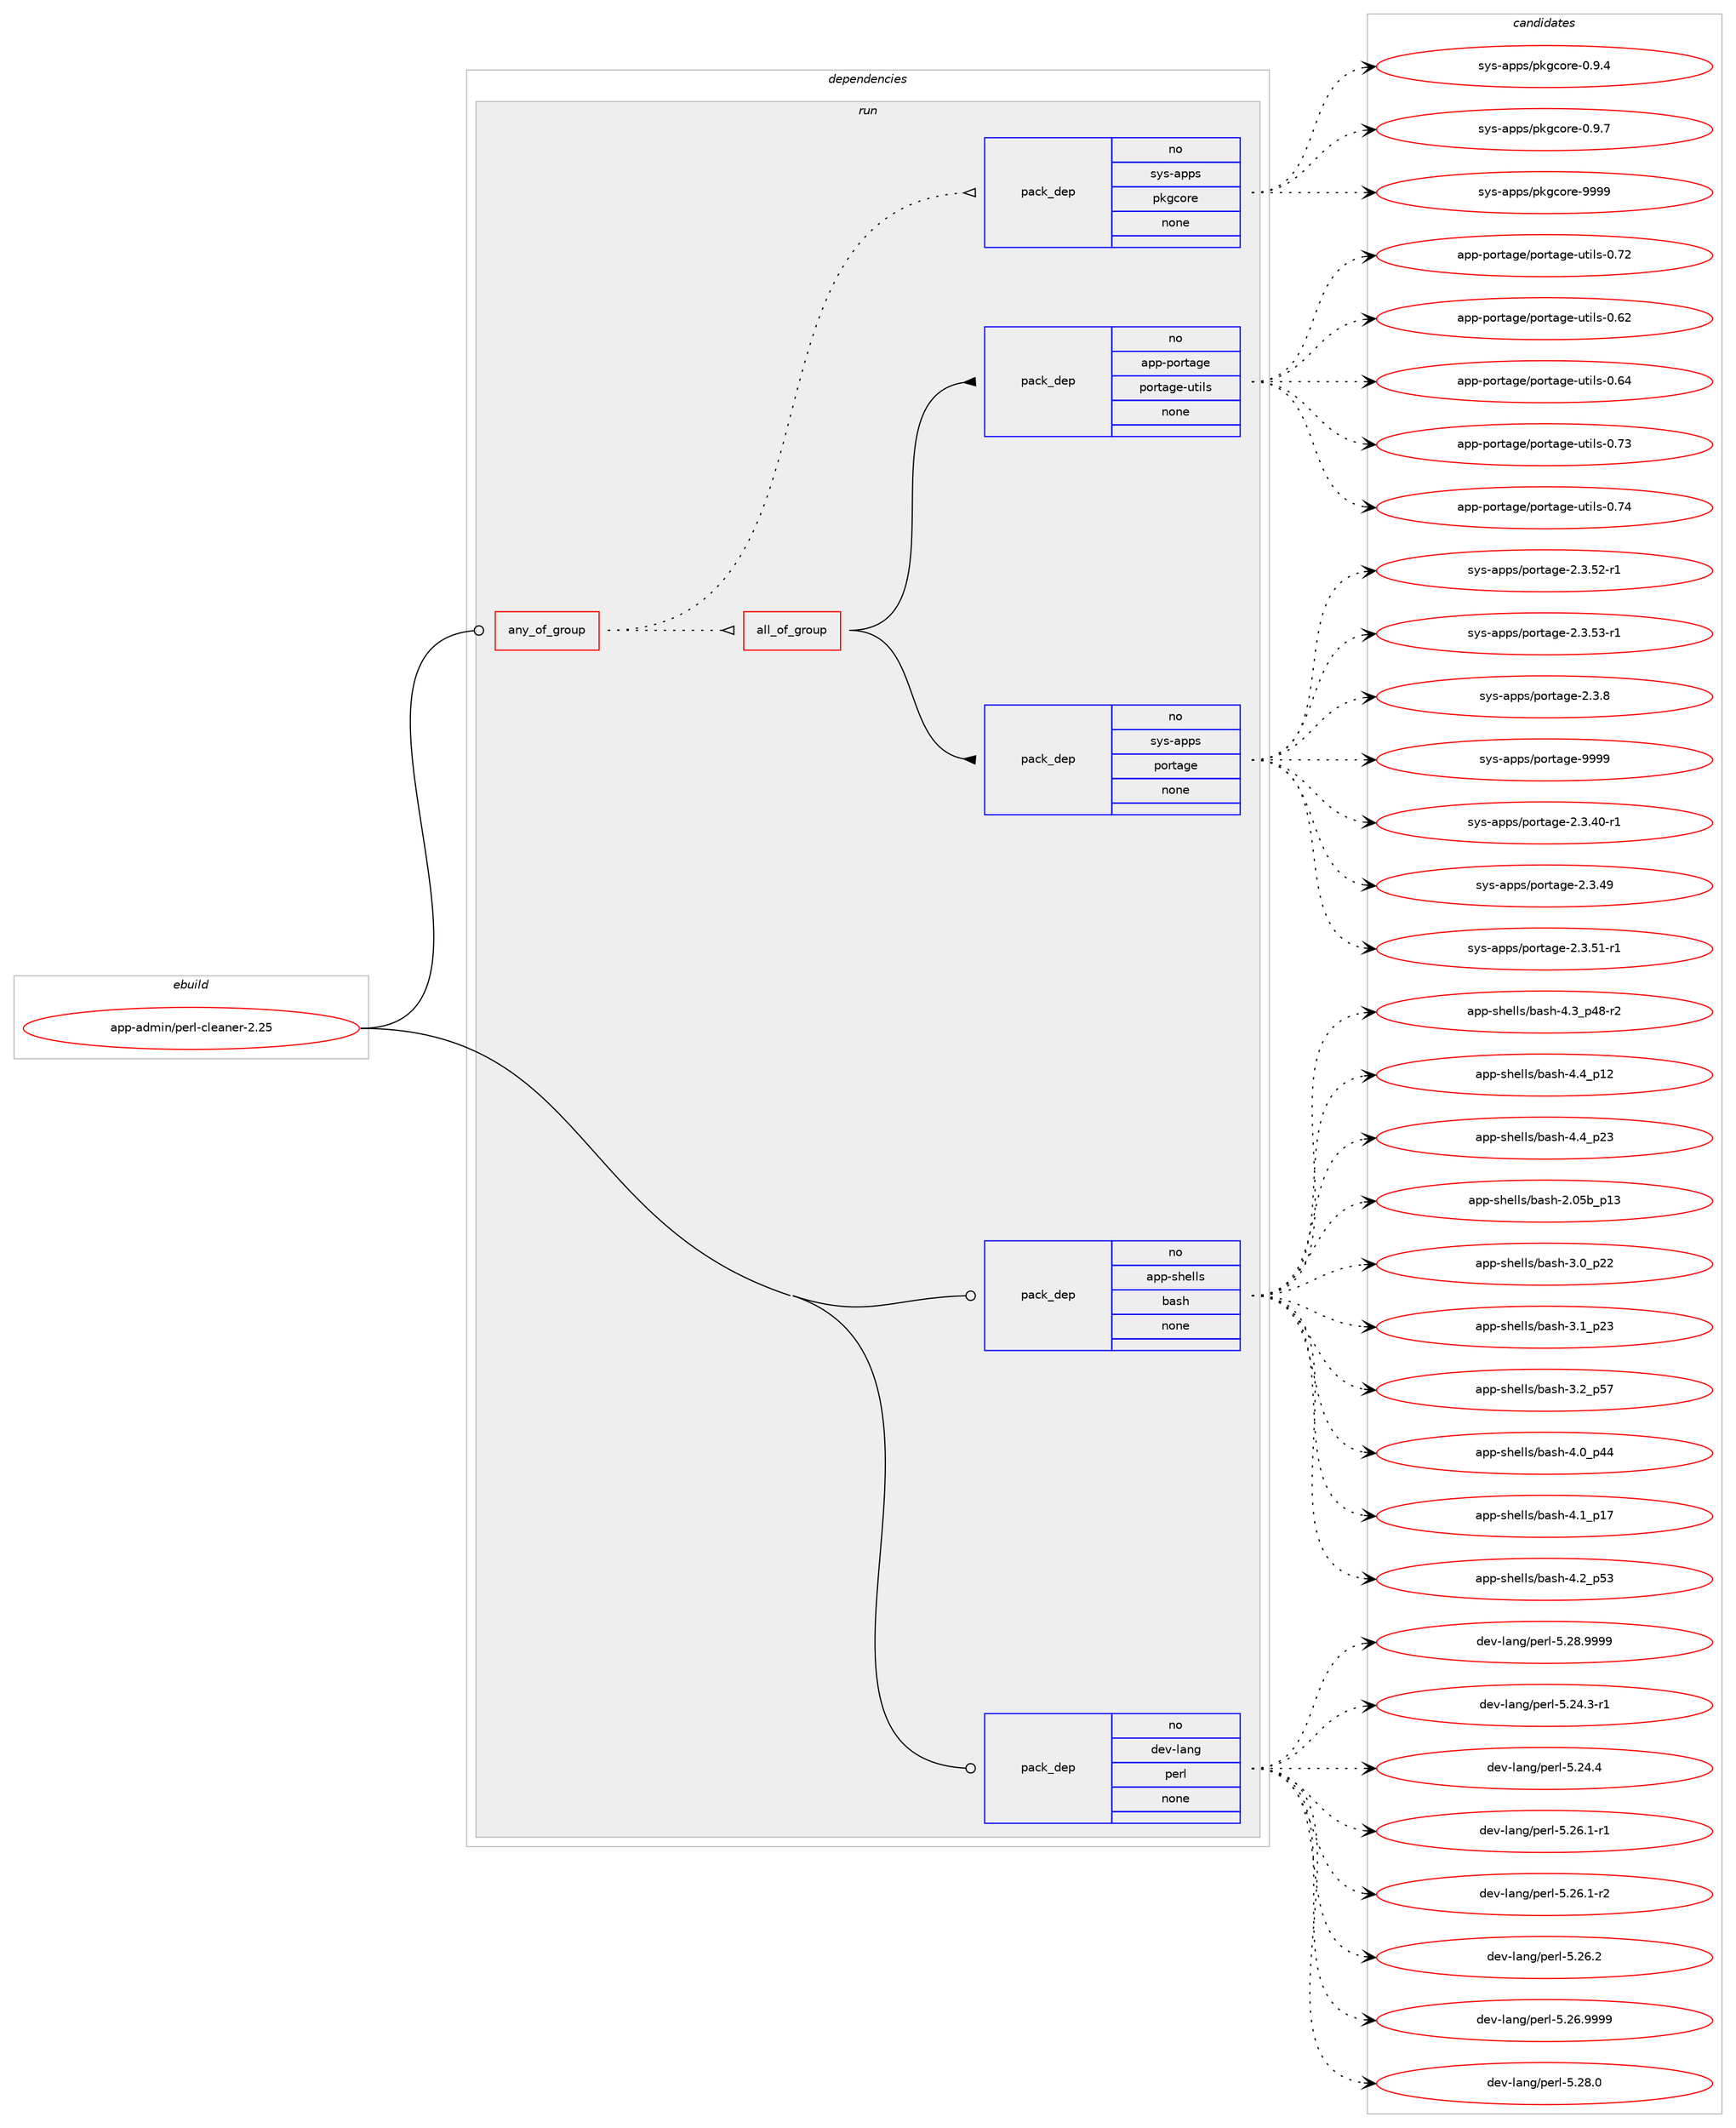 digraph prolog {

# *************
# Graph options
# *************

newrank=true;
concentrate=true;
compound=true;
graph [rankdir=LR,fontname=Helvetica,fontsize=10,ranksep=1.5];#, ranksep=2.5, nodesep=0.2];
edge  [arrowhead=vee];
node  [fontname=Helvetica,fontsize=10];

# **********
# The ebuild
# **********

subgraph cluster_leftcol {
color=gray;
rank=same;
label=<<i>ebuild</i>>;
id [label="app-admin/perl-cleaner-2.25", color=red, width=4, href="../app-admin/perl-cleaner-2.25.svg"];
}

# ****************
# The dependencies
# ****************

subgraph cluster_midcol {
color=gray;
label=<<i>dependencies</i>>;
subgraph cluster_compile {
fillcolor="#eeeeee";
style=filled;
label=<<i>compile</i>>;
}
subgraph cluster_compileandrun {
fillcolor="#eeeeee";
style=filled;
label=<<i>compile and run</i>>;
}
subgraph cluster_run {
fillcolor="#eeeeee";
style=filled;
label=<<i>run</i>>;
subgraph any50 {
dependency791 [label=<<TABLE BORDER="0" CELLBORDER="1" CELLSPACING="0" CELLPADDING="4"><TR><TD CELLPADDING="10">any_of_group</TD></TR></TABLE>>, shape=none, color=red];subgraph all2 {
dependency792 [label=<<TABLE BORDER="0" CELLBORDER="1" CELLSPACING="0" CELLPADDING="4"><TR><TD CELLPADDING="10">all_of_group</TD></TR></TABLE>>, shape=none, color=red];subgraph pack639 {
dependency793 [label=<<TABLE BORDER="0" CELLBORDER="1" CELLSPACING="0" CELLPADDING="4" WIDTH="220"><TR><TD ROWSPAN="6" CELLPADDING="30">pack_dep</TD></TR><TR><TD WIDTH="110">no</TD></TR><TR><TD>sys-apps</TD></TR><TR><TD>portage</TD></TR><TR><TD>none</TD></TR><TR><TD></TD></TR></TABLE>>, shape=none, color=blue];
}
dependency792:e -> dependency793:w [weight=20,style="solid",arrowhead="inv"];
subgraph pack640 {
dependency794 [label=<<TABLE BORDER="0" CELLBORDER="1" CELLSPACING="0" CELLPADDING="4" WIDTH="220"><TR><TD ROWSPAN="6" CELLPADDING="30">pack_dep</TD></TR><TR><TD WIDTH="110">no</TD></TR><TR><TD>app-portage</TD></TR><TR><TD>portage-utils</TD></TR><TR><TD>none</TD></TR><TR><TD></TD></TR></TABLE>>, shape=none, color=blue];
}
dependency792:e -> dependency794:w [weight=20,style="solid",arrowhead="inv"];
}
dependency791:e -> dependency792:w [weight=20,style="dotted",arrowhead="oinv"];
subgraph pack641 {
dependency795 [label=<<TABLE BORDER="0" CELLBORDER="1" CELLSPACING="0" CELLPADDING="4" WIDTH="220"><TR><TD ROWSPAN="6" CELLPADDING="30">pack_dep</TD></TR><TR><TD WIDTH="110">no</TD></TR><TR><TD>sys-apps</TD></TR><TR><TD>pkgcore</TD></TR><TR><TD>none</TD></TR><TR><TD></TD></TR></TABLE>>, shape=none, color=blue];
}
dependency791:e -> dependency795:w [weight=20,style="dotted",arrowhead="oinv"];
}
id:e -> dependency791:w [weight=20,style="solid",arrowhead="odot"];
subgraph pack642 {
dependency796 [label=<<TABLE BORDER="0" CELLBORDER="1" CELLSPACING="0" CELLPADDING="4" WIDTH="220"><TR><TD ROWSPAN="6" CELLPADDING="30">pack_dep</TD></TR><TR><TD WIDTH="110">no</TD></TR><TR><TD>app-shells</TD></TR><TR><TD>bash</TD></TR><TR><TD>none</TD></TR><TR><TD></TD></TR></TABLE>>, shape=none, color=blue];
}
id:e -> dependency796:w [weight=20,style="solid",arrowhead="odot"];
subgraph pack643 {
dependency797 [label=<<TABLE BORDER="0" CELLBORDER="1" CELLSPACING="0" CELLPADDING="4" WIDTH="220"><TR><TD ROWSPAN="6" CELLPADDING="30">pack_dep</TD></TR><TR><TD WIDTH="110">no</TD></TR><TR><TD>dev-lang</TD></TR><TR><TD>perl</TD></TR><TR><TD>none</TD></TR><TR><TD></TD></TR></TABLE>>, shape=none, color=blue];
}
id:e -> dependency797:w [weight=20,style="solid",arrowhead="odot"];
}
}

# **************
# The candidates
# **************

subgraph cluster_choices {
rank=same;
color=gray;
label=<<i>candidates</i>>;

subgraph choice639 {
color=black;
nodesep=1;
choice11512111545971121121154711211111411697103101455046514652484511449 [label="sys-apps/portage-2.3.40-r1", color=red, width=4,href="../sys-apps/portage-2.3.40-r1.svg"];
choice1151211154597112112115471121111141169710310145504651465257 [label="sys-apps/portage-2.3.49", color=red, width=4,href="../sys-apps/portage-2.3.49.svg"];
choice11512111545971121121154711211111411697103101455046514653494511449 [label="sys-apps/portage-2.3.51-r1", color=red, width=4,href="../sys-apps/portage-2.3.51-r1.svg"];
choice11512111545971121121154711211111411697103101455046514653504511449 [label="sys-apps/portage-2.3.52-r1", color=red, width=4,href="../sys-apps/portage-2.3.52-r1.svg"];
choice11512111545971121121154711211111411697103101455046514653514511449 [label="sys-apps/portage-2.3.53-r1", color=red, width=4,href="../sys-apps/portage-2.3.53-r1.svg"];
choice11512111545971121121154711211111411697103101455046514656 [label="sys-apps/portage-2.3.8", color=red, width=4,href="../sys-apps/portage-2.3.8.svg"];
choice115121115459711211211547112111114116971031014557575757 [label="sys-apps/portage-9999", color=red, width=4,href="../sys-apps/portage-9999.svg"];
dependency793:e -> choice11512111545971121121154711211111411697103101455046514652484511449:w [style=dotted,weight="100"];
dependency793:e -> choice1151211154597112112115471121111141169710310145504651465257:w [style=dotted,weight="100"];
dependency793:e -> choice11512111545971121121154711211111411697103101455046514653494511449:w [style=dotted,weight="100"];
dependency793:e -> choice11512111545971121121154711211111411697103101455046514653504511449:w [style=dotted,weight="100"];
dependency793:e -> choice11512111545971121121154711211111411697103101455046514653514511449:w [style=dotted,weight="100"];
dependency793:e -> choice11512111545971121121154711211111411697103101455046514656:w [style=dotted,weight="100"];
dependency793:e -> choice115121115459711211211547112111114116971031014557575757:w [style=dotted,weight="100"];
}
subgraph choice640 {
color=black;
nodesep=1;
choice9711211245112111114116971031014711211111411697103101451171161051081154548465550 [label="app-portage/portage-utils-0.72", color=red, width=4,href="../app-portage/portage-utils-0.72.svg"];
choice9711211245112111114116971031014711211111411697103101451171161051081154548465450 [label="app-portage/portage-utils-0.62", color=red, width=4,href="../app-portage/portage-utils-0.62.svg"];
choice9711211245112111114116971031014711211111411697103101451171161051081154548465452 [label="app-portage/portage-utils-0.64", color=red, width=4,href="../app-portage/portage-utils-0.64.svg"];
choice9711211245112111114116971031014711211111411697103101451171161051081154548465551 [label="app-portage/portage-utils-0.73", color=red, width=4,href="../app-portage/portage-utils-0.73.svg"];
choice9711211245112111114116971031014711211111411697103101451171161051081154548465552 [label="app-portage/portage-utils-0.74", color=red, width=4,href="../app-portage/portage-utils-0.74.svg"];
dependency794:e -> choice9711211245112111114116971031014711211111411697103101451171161051081154548465550:w [style=dotted,weight="100"];
dependency794:e -> choice9711211245112111114116971031014711211111411697103101451171161051081154548465450:w [style=dotted,weight="100"];
dependency794:e -> choice9711211245112111114116971031014711211111411697103101451171161051081154548465452:w [style=dotted,weight="100"];
dependency794:e -> choice9711211245112111114116971031014711211111411697103101451171161051081154548465551:w [style=dotted,weight="100"];
dependency794:e -> choice9711211245112111114116971031014711211111411697103101451171161051081154548465552:w [style=dotted,weight="100"];
}
subgraph choice641 {
color=black;
nodesep=1;
choice11512111545971121121154711210710399111114101454846574652 [label="sys-apps/pkgcore-0.9.4", color=red, width=4,href="../sys-apps/pkgcore-0.9.4.svg"];
choice11512111545971121121154711210710399111114101454846574655 [label="sys-apps/pkgcore-0.9.7", color=red, width=4,href="../sys-apps/pkgcore-0.9.7.svg"];
choice115121115459711211211547112107103991111141014557575757 [label="sys-apps/pkgcore-9999", color=red, width=4,href="../sys-apps/pkgcore-9999.svg"];
dependency795:e -> choice11512111545971121121154711210710399111114101454846574652:w [style=dotted,weight="100"];
dependency795:e -> choice11512111545971121121154711210710399111114101454846574655:w [style=dotted,weight="100"];
dependency795:e -> choice115121115459711211211547112107103991111141014557575757:w [style=dotted,weight="100"];
}
subgraph choice642 {
color=black;
nodesep=1;
choice9711211245115104101108108115479897115104455046485398951124951 [label="app-shells/bash-2.05b_p13", color=red, width=4,href="../app-shells/bash-2.05b_p13.svg"];
choice971121124511510410110810811547989711510445514648951125050 [label="app-shells/bash-3.0_p22", color=red, width=4,href="../app-shells/bash-3.0_p22.svg"];
choice971121124511510410110810811547989711510445514649951125051 [label="app-shells/bash-3.1_p23", color=red, width=4,href="../app-shells/bash-3.1_p23.svg"];
choice971121124511510410110810811547989711510445514650951125355 [label="app-shells/bash-3.2_p57", color=red, width=4,href="../app-shells/bash-3.2_p57.svg"];
choice971121124511510410110810811547989711510445524648951125252 [label="app-shells/bash-4.0_p44", color=red, width=4,href="../app-shells/bash-4.0_p44.svg"];
choice971121124511510410110810811547989711510445524649951124955 [label="app-shells/bash-4.1_p17", color=red, width=4,href="../app-shells/bash-4.1_p17.svg"];
choice971121124511510410110810811547989711510445524650951125351 [label="app-shells/bash-4.2_p53", color=red, width=4,href="../app-shells/bash-4.2_p53.svg"];
choice9711211245115104101108108115479897115104455246519511252564511450 [label="app-shells/bash-4.3_p48-r2", color=red, width=4,href="../app-shells/bash-4.3_p48-r2.svg"];
choice971121124511510410110810811547989711510445524652951124950 [label="app-shells/bash-4.4_p12", color=red, width=4,href="../app-shells/bash-4.4_p12.svg"];
choice971121124511510410110810811547989711510445524652951125051 [label="app-shells/bash-4.4_p23", color=red, width=4,href="../app-shells/bash-4.4_p23.svg"];
dependency796:e -> choice9711211245115104101108108115479897115104455046485398951124951:w [style=dotted,weight="100"];
dependency796:e -> choice971121124511510410110810811547989711510445514648951125050:w [style=dotted,weight="100"];
dependency796:e -> choice971121124511510410110810811547989711510445514649951125051:w [style=dotted,weight="100"];
dependency796:e -> choice971121124511510410110810811547989711510445514650951125355:w [style=dotted,weight="100"];
dependency796:e -> choice971121124511510410110810811547989711510445524648951125252:w [style=dotted,weight="100"];
dependency796:e -> choice971121124511510410110810811547989711510445524649951124955:w [style=dotted,weight="100"];
dependency796:e -> choice971121124511510410110810811547989711510445524650951125351:w [style=dotted,weight="100"];
dependency796:e -> choice9711211245115104101108108115479897115104455246519511252564511450:w [style=dotted,weight="100"];
dependency796:e -> choice971121124511510410110810811547989711510445524652951124950:w [style=dotted,weight="100"];
dependency796:e -> choice971121124511510410110810811547989711510445524652951125051:w [style=dotted,weight="100"];
}
subgraph choice643 {
color=black;
nodesep=1;
choice100101118451089711010347112101114108455346505246514511449 [label="dev-lang/perl-5.24.3-r1", color=red, width=4,href="../dev-lang/perl-5.24.3-r1.svg"];
choice10010111845108971101034711210111410845534650524652 [label="dev-lang/perl-5.24.4", color=red, width=4,href="../dev-lang/perl-5.24.4.svg"];
choice100101118451089711010347112101114108455346505446494511449 [label="dev-lang/perl-5.26.1-r1", color=red, width=4,href="../dev-lang/perl-5.26.1-r1.svg"];
choice100101118451089711010347112101114108455346505446494511450 [label="dev-lang/perl-5.26.1-r2", color=red, width=4,href="../dev-lang/perl-5.26.1-r2.svg"];
choice10010111845108971101034711210111410845534650544650 [label="dev-lang/perl-5.26.2", color=red, width=4,href="../dev-lang/perl-5.26.2.svg"];
choice10010111845108971101034711210111410845534650544657575757 [label="dev-lang/perl-5.26.9999", color=red, width=4,href="../dev-lang/perl-5.26.9999.svg"];
choice10010111845108971101034711210111410845534650564648 [label="dev-lang/perl-5.28.0", color=red, width=4,href="../dev-lang/perl-5.28.0.svg"];
choice10010111845108971101034711210111410845534650564657575757 [label="dev-lang/perl-5.28.9999", color=red, width=4,href="../dev-lang/perl-5.28.9999.svg"];
dependency797:e -> choice100101118451089711010347112101114108455346505246514511449:w [style=dotted,weight="100"];
dependency797:e -> choice10010111845108971101034711210111410845534650524652:w [style=dotted,weight="100"];
dependency797:e -> choice100101118451089711010347112101114108455346505446494511449:w [style=dotted,weight="100"];
dependency797:e -> choice100101118451089711010347112101114108455346505446494511450:w [style=dotted,weight="100"];
dependency797:e -> choice10010111845108971101034711210111410845534650544650:w [style=dotted,weight="100"];
dependency797:e -> choice10010111845108971101034711210111410845534650544657575757:w [style=dotted,weight="100"];
dependency797:e -> choice10010111845108971101034711210111410845534650564648:w [style=dotted,weight="100"];
dependency797:e -> choice10010111845108971101034711210111410845534650564657575757:w [style=dotted,weight="100"];
}
}

}
